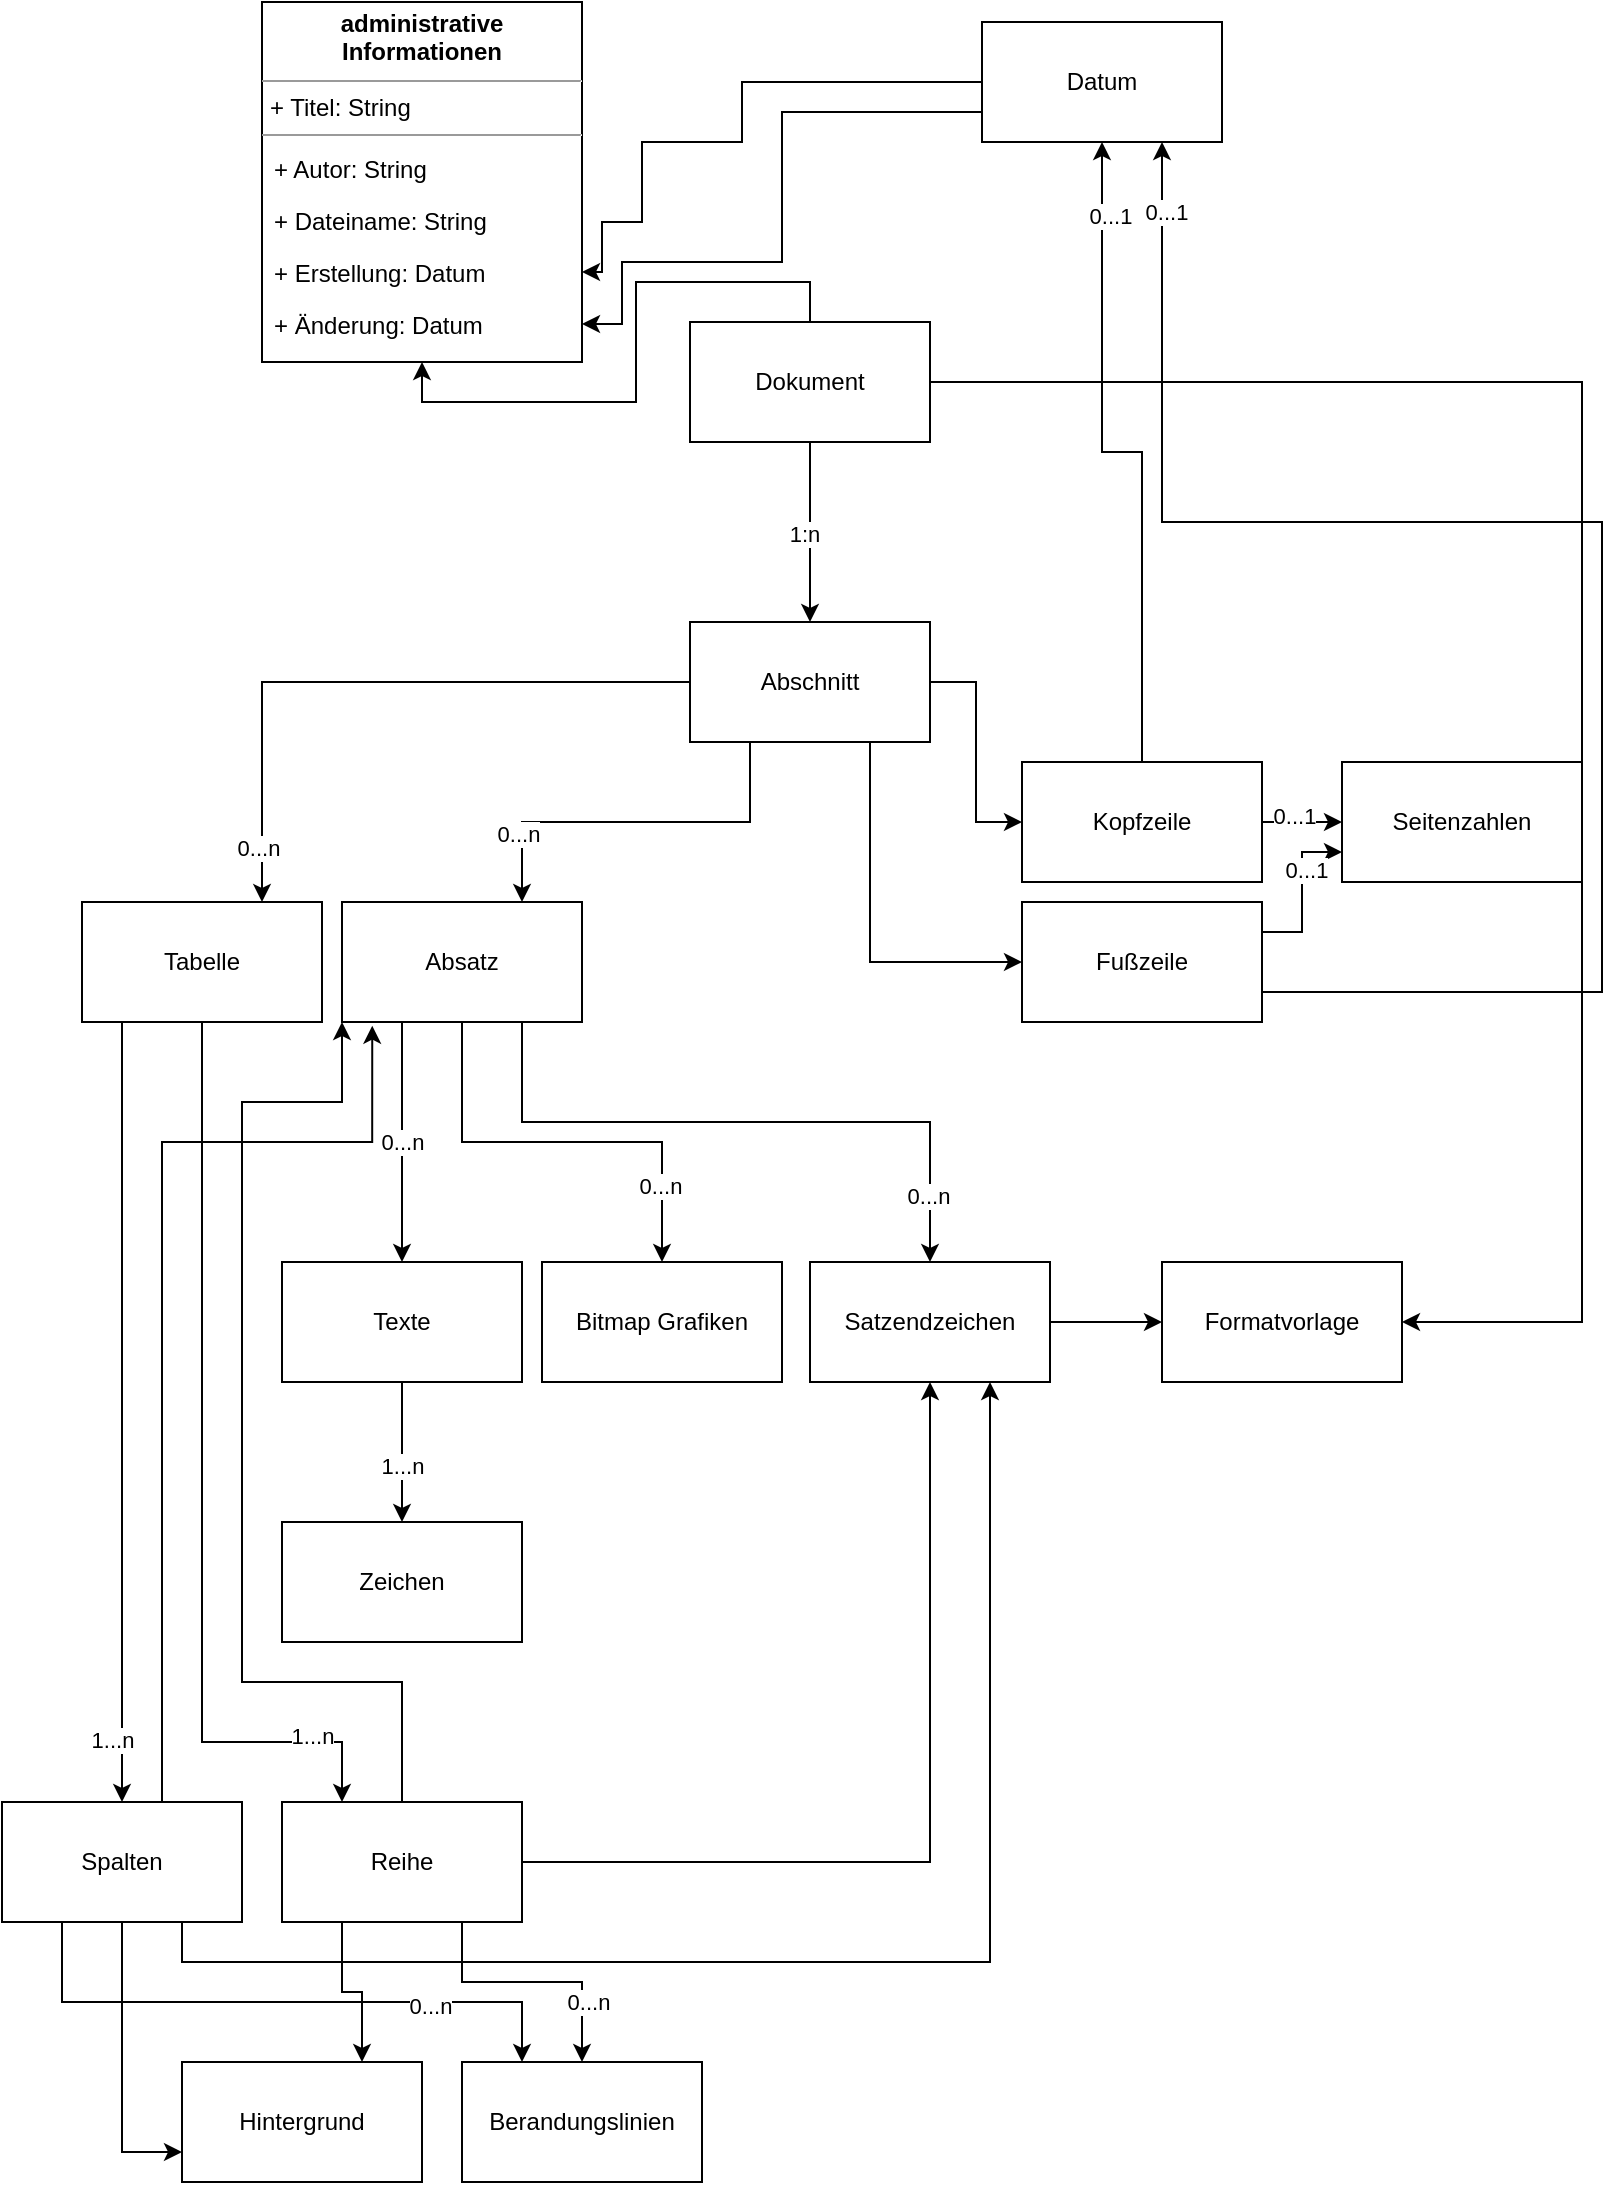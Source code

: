 <mxfile version="22.1.5" type="device">
  <diagram name="Seite-1" id="n7qyjpztk6ZUSvW_JVuO">
    <mxGraphModel dx="903" dy="855" grid="1" gridSize="10" guides="1" tooltips="1" connect="1" arrows="1" fold="1" page="1" pageScale="1" pageWidth="827" pageHeight="1169" math="0" shadow="0">
      <root>
        <mxCell id="0" />
        <mxCell id="1" parent="0" />
        <mxCell id="srSjVzHeeGxkon8FVMmP-34" style="edgeStyle=orthogonalEdgeStyle;rounded=0;orthogonalLoop=1;jettySize=auto;html=1;exitX=1;exitY=0.5;exitDx=0;exitDy=0;entryX=0;entryY=0.5;entryDx=0;entryDy=0;" edge="1" parent="1" source="srSjVzHeeGxkon8FVMmP-1" target="srSjVzHeeGxkon8FVMmP-30">
          <mxGeometry relative="1" as="geometry" />
        </mxCell>
        <mxCell id="srSjVzHeeGxkon8FVMmP-1" value="Satzendzeichen" style="rounded=0;whiteSpace=wrap;html=1;" vertex="1" parent="1">
          <mxGeometry x="414" y="650" width="120" height="60" as="geometry" />
        </mxCell>
        <mxCell id="srSjVzHeeGxkon8FVMmP-18" style="edgeStyle=orthogonalEdgeStyle;rounded=0;orthogonalLoop=1;jettySize=auto;html=1;exitX=1;exitY=0.25;exitDx=0;exitDy=0;entryX=0;entryY=0.75;entryDx=0;entryDy=0;" edge="1" parent="1" source="srSjVzHeeGxkon8FVMmP-2" target="srSjVzHeeGxkon8FVMmP-13">
          <mxGeometry relative="1" as="geometry">
            <Array as="points">
              <mxPoint x="660" y="485" />
              <mxPoint x="660" y="445" />
            </Array>
          </mxGeometry>
        </mxCell>
        <mxCell id="srSjVzHeeGxkon8FVMmP-86" value="0...1" style="edgeLabel;html=1;align=center;verticalAlign=middle;resizable=0;points=[];" vertex="1" connectable="0" parent="srSjVzHeeGxkon8FVMmP-18">
          <mxGeometry x="0.281" y="-2" relative="1" as="geometry">
            <mxPoint as="offset" />
          </mxGeometry>
        </mxCell>
        <mxCell id="srSjVzHeeGxkon8FVMmP-19" style="edgeStyle=orthogonalEdgeStyle;rounded=0;orthogonalLoop=1;jettySize=auto;html=1;exitX=1;exitY=0.75;exitDx=0;exitDy=0;entryX=0.75;entryY=1;entryDx=0;entryDy=0;" edge="1" parent="1" source="srSjVzHeeGxkon8FVMmP-2" target="srSjVzHeeGxkon8FVMmP-80">
          <mxGeometry relative="1" as="geometry">
            <mxPoint x="690" y="525" as="targetPoint" />
            <Array as="points">
              <mxPoint x="810" y="515" />
              <mxPoint x="810" y="280" />
              <mxPoint x="590" y="280" />
            </Array>
          </mxGeometry>
        </mxCell>
        <mxCell id="srSjVzHeeGxkon8FVMmP-85" value="0...1" style="edgeLabel;html=1;align=center;verticalAlign=middle;resizable=0;points=[];" vertex="1" connectable="0" parent="srSjVzHeeGxkon8FVMmP-19">
          <mxGeometry x="0.914" y="-2" relative="1" as="geometry">
            <mxPoint as="offset" />
          </mxGeometry>
        </mxCell>
        <mxCell id="srSjVzHeeGxkon8FVMmP-2" value="Fußzeile" style="rounded=0;whiteSpace=wrap;html=1;" vertex="1" parent="1">
          <mxGeometry x="520" y="470" width="120" height="60" as="geometry" />
        </mxCell>
        <mxCell id="srSjVzHeeGxkon8FVMmP-31" value="0...n" style="edgeStyle=orthogonalEdgeStyle;rounded=0;orthogonalLoop=1;jettySize=auto;html=1;exitX=0.25;exitY=1;exitDx=0;exitDy=0;entryX=0.5;entryY=0;entryDx=0;entryDy=0;" edge="1" parent="1" source="srSjVzHeeGxkon8FVMmP-3" target="srSjVzHeeGxkon8FVMmP-28">
          <mxGeometry relative="1" as="geometry" />
        </mxCell>
        <mxCell id="srSjVzHeeGxkon8FVMmP-32" style="edgeStyle=orthogonalEdgeStyle;rounded=0;orthogonalLoop=1;jettySize=auto;html=1;exitX=0.5;exitY=1;exitDx=0;exitDy=0;" edge="1" parent="1" source="srSjVzHeeGxkon8FVMmP-3" target="srSjVzHeeGxkon8FVMmP-29">
          <mxGeometry relative="1" as="geometry" />
        </mxCell>
        <mxCell id="srSjVzHeeGxkon8FVMmP-36" value="0...n" style="edgeLabel;html=1;align=center;verticalAlign=middle;resizable=0;points=[];" vertex="1" connectable="0" parent="srSjVzHeeGxkon8FVMmP-32">
          <mxGeometry x="0.665" y="-1" relative="1" as="geometry">
            <mxPoint y="-1" as="offset" />
          </mxGeometry>
        </mxCell>
        <mxCell id="srSjVzHeeGxkon8FVMmP-33" style="edgeStyle=orthogonalEdgeStyle;rounded=0;orthogonalLoop=1;jettySize=auto;html=1;exitX=0.75;exitY=1;exitDx=0;exitDy=0;" edge="1" parent="1" source="srSjVzHeeGxkon8FVMmP-3" target="srSjVzHeeGxkon8FVMmP-1">
          <mxGeometry relative="1" as="geometry">
            <Array as="points">
              <mxPoint x="270" y="580" />
              <mxPoint x="474" y="580" />
            </Array>
          </mxGeometry>
        </mxCell>
        <mxCell id="srSjVzHeeGxkon8FVMmP-37" value="0...n" style="edgeLabel;html=1;align=center;verticalAlign=middle;resizable=0;points=[];" vertex="1" connectable="0" parent="srSjVzHeeGxkon8FVMmP-33">
          <mxGeometry x="0.795" y="-1" relative="1" as="geometry">
            <mxPoint as="offset" />
          </mxGeometry>
        </mxCell>
        <mxCell id="srSjVzHeeGxkon8FVMmP-3" value="Absatz" style="rounded=0;whiteSpace=wrap;html=1;" vertex="1" parent="1">
          <mxGeometry x="180" y="470" width="120" height="60" as="geometry" />
        </mxCell>
        <mxCell id="srSjVzHeeGxkon8FVMmP-16" style="edgeStyle=orthogonalEdgeStyle;rounded=0;orthogonalLoop=1;jettySize=auto;html=1;exitX=1;exitY=0.5;exitDx=0;exitDy=0;entryX=0;entryY=0.5;entryDx=0;entryDy=0;" edge="1" parent="1" source="srSjVzHeeGxkon8FVMmP-4" target="srSjVzHeeGxkon8FVMmP-13">
          <mxGeometry relative="1" as="geometry" />
        </mxCell>
        <mxCell id="srSjVzHeeGxkon8FVMmP-20" value="0...1" style="edgeLabel;html=1;align=center;verticalAlign=middle;resizable=0;points=[];" vertex="1" connectable="0" parent="srSjVzHeeGxkon8FVMmP-16">
          <mxGeometry x="-0.195" y="3" relative="1" as="geometry">
            <mxPoint as="offset" />
          </mxGeometry>
        </mxCell>
        <mxCell id="srSjVzHeeGxkon8FVMmP-83" style="edgeStyle=orthogonalEdgeStyle;rounded=0;orthogonalLoop=1;jettySize=auto;html=1;exitX=0.5;exitY=0;exitDx=0;exitDy=0;entryX=0.5;entryY=1;entryDx=0;entryDy=0;" edge="1" parent="1" source="srSjVzHeeGxkon8FVMmP-4" target="srSjVzHeeGxkon8FVMmP-80">
          <mxGeometry relative="1" as="geometry" />
        </mxCell>
        <mxCell id="srSjVzHeeGxkon8FVMmP-84" value="0...1" style="edgeLabel;html=1;align=center;verticalAlign=middle;resizable=0;points=[];" vertex="1" connectable="0" parent="srSjVzHeeGxkon8FVMmP-83">
          <mxGeometry x="0.78" y="-4" relative="1" as="geometry">
            <mxPoint as="offset" />
          </mxGeometry>
        </mxCell>
        <mxCell id="srSjVzHeeGxkon8FVMmP-4" value="Kopfzeile" style="rounded=0;whiteSpace=wrap;html=1;" vertex="1" parent="1">
          <mxGeometry x="520" y="400" width="120" height="60" as="geometry" />
        </mxCell>
        <mxCell id="srSjVzHeeGxkon8FVMmP-46" style="edgeStyle=orthogonalEdgeStyle;rounded=0;orthogonalLoop=1;jettySize=auto;html=1;exitX=0.25;exitY=1;exitDx=0;exitDy=0;" edge="1" parent="1" source="srSjVzHeeGxkon8FVMmP-5" target="srSjVzHeeGxkon8FVMmP-42">
          <mxGeometry relative="1" as="geometry">
            <Array as="points">
              <mxPoint x="70" y="530" />
            </Array>
          </mxGeometry>
        </mxCell>
        <mxCell id="srSjVzHeeGxkon8FVMmP-48" value="1...n" style="edgeLabel;html=1;align=center;verticalAlign=middle;resizable=0;points=[];" vertex="1" connectable="0" parent="srSjVzHeeGxkon8FVMmP-46">
          <mxGeometry x="0.841" y="-5" relative="1" as="geometry">
            <mxPoint y="1" as="offset" />
          </mxGeometry>
        </mxCell>
        <mxCell id="srSjVzHeeGxkon8FVMmP-47" style="edgeStyle=orthogonalEdgeStyle;rounded=0;orthogonalLoop=1;jettySize=auto;html=1;exitX=0.5;exitY=1;exitDx=0;exitDy=0;entryX=0.25;entryY=0;entryDx=0;entryDy=0;" edge="1" parent="1" source="srSjVzHeeGxkon8FVMmP-5" target="srSjVzHeeGxkon8FVMmP-43">
          <mxGeometry relative="1" as="geometry">
            <Array as="points">
              <mxPoint x="110" y="890" />
              <mxPoint x="180" y="890" />
            </Array>
          </mxGeometry>
        </mxCell>
        <mxCell id="srSjVzHeeGxkon8FVMmP-49" value="1...n" style="edgeLabel;html=1;align=center;verticalAlign=middle;resizable=0;points=[];" vertex="1" connectable="0" parent="srSjVzHeeGxkon8FVMmP-47">
          <mxGeometry x="0.805" y="3" relative="1" as="geometry">
            <mxPoint as="offset" />
          </mxGeometry>
        </mxCell>
        <mxCell id="srSjVzHeeGxkon8FVMmP-5" value="Tabelle" style="rounded=0;whiteSpace=wrap;html=1;" vertex="1" parent="1">
          <mxGeometry x="50" y="470" width="120" height="60" as="geometry" />
        </mxCell>
        <mxCell id="srSjVzHeeGxkon8FVMmP-8" style="edgeStyle=orthogonalEdgeStyle;rounded=0;orthogonalLoop=1;jettySize=auto;html=1;exitX=0.5;exitY=1;exitDx=0;exitDy=0;entryX=0.5;entryY=0;entryDx=0;entryDy=0;" edge="1" parent="1" source="srSjVzHeeGxkon8FVMmP-6" target="srSjVzHeeGxkon8FVMmP-7">
          <mxGeometry relative="1" as="geometry" />
        </mxCell>
        <mxCell id="srSjVzHeeGxkon8FVMmP-9" value="1:n" style="edgeLabel;html=1;align=center;verticalAlign=middle;resizable=0;points=[];" vertex="1" connectable="0" parent="srSjVzHeeGxkon8FVMmP-8">
          <mxGeometry x="-0.014" y="-3" relative="1" as="geometry">
            <mxPoint y="1" as="offset" />
          </mxGeometry>
        </mxCell>
        <mxCell id="srSjVzHeeGxkon8FVMmP-35" style="edgeStyle=orthogonalEdgeStyle;rounded=0;orthogonalLoop=1;jettySize=auto;html=1;exitX=1;exitY=0.5;exitDx=0;exitDy=0;entryX=1;entryY=0.5;entryDx=0;entryDy=0;" edge="1" parent="1" source="srSjVzHeeGxkon8FVMmP-6" target="srSjVzHeeGxkon8FVMmP-30">
          <mxGeometry relative="1" as="geometry">
            <Array as="points">
              <mxPoint x="800" y="210" />
              <mxPoint x="800" y="680" />
            </Array>
          </mxGeometry>
        </mxCell>
        <mxCell id="srSjVzHeeGxkon8FVMmP-73" style="edgeStyle=orthogonalEdgeStyle;rounded=0;orthogonalLoop=1;jettySize=auto;html=1;exitX=0.5;exitY=0;exitDx=0;exitDy=0;entryX=0.5;entryY=1;entryDx=0;entryDy=0;" edge="1" parent="1" source="srSjVzHeeGxkon8FVMmP-6" target="srSjVzHeeGxkon8FVMmP-74">
          <mxGeometry relative="1" as="geometry">
            <mxPoint x="420" y="120" as="targetPoint" />
          </mxGeometry>
        </mxCell>
        <mxCell id="srSjVzHeeGxkon8FVMmP-6" value="Dokument" style="rounded=0;whiteSpace=wrap;html=1;" vertex="1" parent="1">
          <mxGeometry x="354" y="180" width="120" height="60" as="geometry" />
        </mxCell>
        <mxCell id="srSjVzHeeGxkon8FVMmP-10" style="edgeStyle=orthogonalEdgeStyle;rounded=0;orthogonalLoop=1;jettySize=auto;html=1;exitX=1;exitY=0.5;exitDx=0;exitDy=0;entryX=0;entryY=0.5;entryDx=0;entryDy=0;" edge="1" parent="1" source="srSjVzHeeGxkon8FVMmP-7" target="srSjVzHeeGxkon8FVMmP-4">
          <mxGeometry relative="1" as="geometry" />
        </mxCell>
        <mxCell id="srSjVzHeeGxkon8FVMmP-11" style="edgeStyle=orthogonalEdgeStyle;rounded=0;orthogonalLoop=1;jettySize=auto;html=1;exitX=0.75;exitY=1;exitDx=0;exitDy=0;entryX=0;entryY=0.5;entryDx=0;entryDy=0;" edge="1" parent="1" source="srSjVzHeeGxkon8FVMmP-7" target="srSjVzHeeGxkon8FVMmP-2">
          <mxGeometry relative="1" as="geometry" />
        </mxCell>
        <mxCell id="srSjVzHeeGxkon8FVMmP-24" style="edgeStyle=orthogonalEdgeStyle;rounded=0;orthogonalLoop=1;jettySize=auto;html=1;exitX=0.25;exitY=1;exitDx=0;exitDy=0;entryX=0.75;entryY=0;entryDx=0;entryDy=0;" edge="1" parent="1" source="srSjVzHeeGxkon8FVMmP-7" target="srSjVzHeeGxkon8FVMmP-3">
          <mxGeometry relative="1" as="geometry" />
        </mxCell>
        <mxCell id="srSjVzHeeGxkon8FVMmP-27" value="0...n" style="edgeLabel;html=1;align=center;verticalAlign=middle;resizable=0;points=[];" vertex="1" connectable="0" parent="srSjVzHeeGxkon8FVMmP-24">
          <mxGeometry x="0.646" y="-2" relative="1" as="geometry">
            <mxPoint as="offset" />
          </mxGeometry>
        </mxCell>
        <mxCell id="srSjVzHeeGxkon8FVMmP-25" style="edgeStyle=orthogonalEdgeStyle;rounded=0;orthogonalLoop=1;jettySize=auto;html=1;exitX=0;exitY=0.5;exitDx=0;exitDy=0;entryX=0.75;entryY=0;entryDx=0;entryDy=0;" edge="1" parent="1" source="srSjVzHeeGxkon8FVMmP-7" target="srSjVzHeeGxkon8FVMmP-5">
          <mxGeometry relative="1" as="geometry" />
        </mxCell>
        <mxCell id="srSjVzHeeGxkon8FVMmP-26" value="0...n" style="edgeLabel;html=1;align=center;verticalAlign=middle;resizable=0;points=[];" vertex="1" connectable="0" parent="srSjVzHeeGxkon8FVMmP-25">
          <mxGeometry x="0.834" y="-2" relative="1" as="geometry">
            <mxPoint as="offset" />
          </mxGeometry>
        </mxCell>
        <mxCell id="srSjVzHeeGxkon8FVMmP-7" value="Abschnitt" style="rounded=0;whiteSpace=wrap;html=1;" vertex="1" parent="1">
          <mxGeometry x="354" y="330" width="120" height="60" as="geometry" />
        </mxCell>
        <mxCell id="srSjVzHeeGxkon8FVMmP-13" value="Seitenzahlen" style="whiteSpace=wrap;html=1;" vertex="1" parent="1">
          <mxGeometry x="680" y="400" width="120" height="60" as="geometry" />
        </mxCell>
        <mxCell id="srSjVzHeeGxkon8FVMmP-40" style="edgeStyle=orthogonalEdgeStyle;rounded=0;orthogonalLoop=1;jettySize=auto;html=1;exitX=0.5;exitY=1;exitDx=0;exitDy=0;entryX=0.5;entryY=0;entryDx=0;entryDy=0;" edge="1" parent="1" source="srSjVzHeeGxkon8FVMmP-28" target="srSjVzHeeGxkon8FVMmP-39">
          <mxGeometry relative="1" as="geometry" />
        </mxCell>
        <mxCell id="srSjVzHeeGxkon8FVMmP-41" value="1...n" style="edgeLabel;html=1;align=center;verticalAlign=middle;resizable=0;points=[];" vertex="1" connectable="0" parent="srSjVzHeeGxkon8FVMmP-40">
          <mxGeometry x="0.161" relative="1" as="geometry">
            <mxPoint y="1" as="offset" />
          </mxGeometry>
        </mxCell>
        <mxCell id="srSjVzHeeGxkon8FVMmP-28" value="Texte" style="whiteSpace=wrap;html=1;" vertex="1" parent="1">
          <mxGeometry x="150" y="650" width="120" height="60" as="geometry" />
        </mxCell>
        <mxCell id="srSjVzHeeGxkon8FVMmP-29" value="Bitmap Grafiken&lt;br&gt;" style="whiteSpace=wrap;html=1;" vertex="1" parent="1">
          <mxGeometry x="280" y="650" width="120" height="60" as="geometry" />
        </mxCell>
        <mxCell id="srSjVzHeeGxkon8FVMmP-30" value="Formatvorlage" style="whiteSpace=wrap;html=1;" vertex="1" parent="1">
          <mxGeometry x="590" y="650" width="120" height="60" as="geometry" />
        </mxCell>
        <mxCell id="srSjVzHeeGxkon8FVMmP-39" value="Zeichen" style="whiteSpace=wrap;html=1;" vertex="1" parent="1">
          <mxGeometry x="150" y="780" width="120" height="60" as="geometry" />
        </mxCell>
        <mxCell id="srSjVzHeeGxkon8FVMmP-45" style="edgeStyle=orthogonalEdgeStyle;rounded=0;orthogonalLoop=1;jettySize=auto;html=1;exitX=0.75;exitY=1;exitDx=0;exitDy=0;entryX=0.75;entryY=1;entryDx=0;entryDy=0;" edge="1" parent="1" source="srSjVzHeeGxkon8FVMmP-42" target="srSjVzHeeGxkon8FVMmP-1">
          <mxGeometry relative="1" as="geometry" />
        </mxCell>
        <mxCell id="srSjVzHeeGxkon8FVMmP-54" style="edgeStyle=orthogonalEdgeStyle;rounded=0;orthogonalLoop=1;jettySize=auto;html=1;exitX=0.5;exitY=1;exitDx=0;exitDy=0;entryX=0;entryY=0.75;entryDx=0;entryDy=0;" edge="1" parent="1" source="srSjVzHeeGxkon8FVMmP-42" target="srSjVzHeeGxkon8FVMmP-52">
          <mxGeometry relative="1" as="geometry" />
        </mxCell>
        <mxCell id="srSjVzHeeGxkon8FVMmP-55" style="edgeStyle=orthogonalEdgeStyle;rounded=0;orthogonalLoop=1;jettySize=auto;html=1;exitX=0.25;exitY=1;exitDx=0;exitDy=0;entryX=0.25;entryY=0;entryDx=0;entryDy=0;" edge="1" parent="1" source="srSjVzHeeGxkon8FVMmP-42" target="srSjVzHeeGxkon8FVMmP-53">
          <mxGeometry relative="1" as="geometry">
            <Array as="points">
              <mxPoint x="40" y="1020" />
              <mxPoint x="270" y="1020" />
            </Array>
          </mxGeometry>
        </mxCell>
        <mxCell id="srSjVzHeeGxkon8FVMmP-58" value="0...n" style="edgeLabel;html=1;align=center;verticalAlign=middle;resizable=0;points=[];" vertex="1" connectable="0" parent="srSjVzHeeGxkon8FVMmP-55">
          <mxGeometry x="0.492" y="-2" relative="1" as="geometry">
            <mxPoint as="offset" />
          </mxGeometry>
        </mxCell>
        <mxCell id="srSjVzHeeGxkon8FVMmP-42" value="Spalten" style="whiteSpace=wrap;html=1;" vertex="1" parent="1">
          <mxGeometry x="10" y="920" width="120" height="60" as="geometry" />
        </mxCell>
        <mxCell id="srSjVzHeeGxkon8FVMmP-44" style="edgeStyle=orthogonalEdgeStyle;rounded=0;orthogonalLoop=1;jettySize=auto;html=1;exitX=1;exitY=0.5;exitDx=0;exitDy=0;entryX=0.5;entryY=1;entryDx=0;entryDy=0;" edge="1" parent="1" source="srSjVzHeeGxkon8FVMmP-43" target="srSjVzHeeGxkon8FVMmP-1">
          <mxGeometry relative="1" as="geometry" />
        </mxCell>
        <mxCell id="srSjVzHeeGxkon8FVMmP-50" style="edgeStyle=orthogonalEdgeStyle;rounded=0;orthogonalLoop=1;jettySize=auto;html=1;exitX=0.5;exitY=0;exitDx=0;exitDy=0;entryX=0;entryY=1;entryDx=0;entryDy=0;" edge="1" parent="1" source="srSjVzHeeGxkon8FVMmP-43" target="srSjVzHeeGxkon8FVMmP-3">
          <mxGeometry relative="1" as="geometry">
            <Array as="points">
              <mxPoint x="210" y="860" />
              <mxPoint x="130" y="860" />
              <mxPoint x="130" y="570" />
              <mxPoint x="180" y="570" />
            </Array>
          </mxGeometry>
        </mxCell>
        <mxCell id="srSjVzHeeGxkon8FVMmP-56" style="edgeStyle=orthogonalEdgeStyle;rounded=0;orthogonalLoop=1;jettySize=auto;html=1;exitX=0.25;exitY=1;exitDx=0;exitDy=0;entryX=0.75;entryY=0;entryDx=0;entryDy=0;" edge="1" parent="1" source="srSjVzHeeGxkon8FVMmP-43" target="srSjVzHeeGxkon8FVMmP-52">
          <mxGeometry relative="1" as="geometry" />
        </mxCell>
        <mxCell id="srSjVzHeeGxkon8FVMmP-57" style="edgeStyle=orthogonalEdgeStyle;rounded=0;orthogonalLoop=1;jettySize=auto;html=1;exitX=0.75;exitY=1;exitDx=0;exitDy=0;entryX=0.5;entryY=0;entryDx=0;entryDy=0;" edge="1" parent="1" source="srSjVzHeeGxkon8FVMmP-43" target="srSjVzHeeGxkon8FVMmP-53">
          <mxGeometry relative="1" as="geometry">
            <Array as="points">
              <mxPoint x="240" y="1010" />
              <mxPoint x="300" y="1010" />
            </Array>
          </mxGeometry>
        </mxCell>
        <mxCell id="srSjVzHeeGxkon8FVMmP-59" value="0...n" style="edgeLabel;html=1;align=center;verticalAlign=middle;resizable=0;points=[];" vertex="1" connectable="0" parent="srSjVzHeeGxkon8FVMmP-57">
          <mxGeometry x="0.548" y="3" relative="1" as="geometry">
            <mxPoint y="-1" as="offset" />
          </mxGeometry>
        </mxCell>
        <mxCell id="srSjVzHeeGxkon8FVMmP-43" value="Reihe" style="whiteSpace=wrap;html=1;" vertex="1" parent="1">
          <mxGeometry x="150" y="920" width="120" height="60" as="geometry" />
        </mxCell>
        <mxCell id="srSjVzHeeGxkon8FVMmP-51" style="edgeStyle=orthogonalEdgeStyle;rounded=0;orthogonalLoop=1;jettySize=auto;html=1;exitX=0.75;exitY=0;exitDx=0;exitDy=0;entryX=0.126;entryY=1.031;entryDx=0;entryDy=0;entryPerimeter=0;" edge="1" parent="1" source="srSjVzHeeGxkon8FVMmP-42" target="srSjVzHeeGxkon8FVMmP-3">
          <mxGeometry relative="1" as="geometry">
            <Array as="points">
              <mxPoint x="90" y="920" />
              <mxPoint x="90" y="590" />
              <mxPoint x="195" y="590" />
            </Array>
          </mxGeometry>
        </mxCell>
        <mxCell id="srSjVzHeeGxkon8FVMmP-52" value="Hintergrund" style="whiteSpace=wrap;html=1;" vertex="1" parent="1">
          <mxGeometry x="100" y="1050" width="120" height="60" as="geometry" />
        </mxCell>
        <mxCell id="srSjVzHeeGxkon8FVMmP-53" value="Berandungslinien" style="whiteSpace=wrap;html=1;" vertex="1" parent="1">
          <mxGeometry x="240" y="1050" width="120" height="60" as="geometry" />
        </mxCell>
        <mxCell id="srSjVzHeeGxkon8FVMmP-74" value="&lt;p style=&quot;margin:0px;margin-top:4px;text-align:center;&quot;&gt;&lt;b&gt;administrative Informationen&lt;/b&gt;&lt;/p&gt;&lt;hr size=&quot;1&quot;&gt;&lt;p style=&quot;margin:0px;margin-left:4px;&quot;&gt;+ Titel: String&lt;/p&gt;&lt;hr size=&quot;1&quot;&gt;&lt;p style=&quot;margin:0px;margin-left:4px;&quot;&gt;&lt;br&gt;&lt;/p&gt;" style="verticalAlign=top;align=left;overflow=fill;fontSize=12;fontFamily=Helvetica;html=1;whiteSpace=wrap;" vertex="1" parent="1">
          <mxGeometry x="140" y="20" width="160" height="180" as="geometry" />
        </mxCell>
        <mxCell id="srSjVzHeeGxkon8FVMmP-76" value="+ Autor: String" style="text;strokeColor=none;fillColor=none;align=left;verticalAlign=top;spacingLeft=4;spacingRight=4;overflow=hidden;rotatable=0;points=[[0,0.5],[1,0.5]];portConstraint=eastwest;whiteSpace=wrap;html=1;" vertex="1" parent="1">
          <mxGeometry x="140" y="90" width="160" height="26" as="geometry" />
        </mxCell>
        <mxCell id="srSjVzHeeGxkon8FVMmP-77" value="+ Dateiname: String" style="text;strokeColor=none;fillColor=none;align=left;verticalAlign=top;spacingLeft=4;spacingRight=4;overflow=hidden;rotatable=0;points=[[0,0.5],[1,0.5]];portConstraint=eastwest;whiteSpace=wrap;html=1;" vertex="1" parent="1">
          <mxGeometry x="140" y="116" width="160" height="26" as="geometry" />
        </mxCell>
        <mxCell id="srSjVzHeeGxkon8FVMmP-78" value="+ Erstellung: Datum" style="text;strokeColor=none;fillColor=none;align=left;verticalAlign=top;spacingLeft=4;spacingRight=4;overflow=hidden;rotatable=0;points=[[0,0.5],[1,0.5]];portConstraint=eastwest;whiteSpace=wrap;html=1;" vertex="1" parent="1">
          <mxGeometry x="140" y="142" width="160" height="26" as="geometry" />
        </mxCell>
        <mxCell id="srSjVzHeeGxkon8FVMmP-79" value="+ Änderung: Datum" style="text;strokeColor=none;fillColor=none;align=left;verticalAlign=top;spacingLeft=4;spacingRight=4;overflow=hidden;rotatable=0;points=[[0,0.5],[1,0.5]];portConstraint=eastwest;whiteSpace=wrap;html=1;" vertex="1" parent="1">
          <mxGeometry x="140" y="168" width="160" height="26" as="geometry" />
        </mxCell>
        <mxCell id="srSjVzHeeGxkon8FVMmP-81" style="edgeStyle=orthogonalEdgeStyle;rounded=0;orthogonalLoop=1;jettySize=auto;html=1;exitX=0;exitY=0.5;exitDx=0;exitDy=0;entryX=1;entryY=0.5;entryDx=0;entryDy=0;" edge="1" parent="1" source="srSjVzHeeGxkon8FVMmP-80" target="srSjVzHeeGxkon8FVMmP-78">
          <mxGeometry relative="1" as="geometry">
            <Array as="points">
              <mxPoint x="380" y="60" />
              <mxPoint x="380" y="90" />
              <mxPoint x="330" y="90" />
              <mxPoint x="330" y="130" />
              <mxPoint x="310" y="130" />
              <mxPoint x="310" y="155" />
            </Array>
          </mxGeometry>
        </mxCell>
        <mxCell id="srSjVzHeeGxkon8FVMmP-82" style="edgeStyle=orthogonalEdgeStyle;rounded=0;orthogonalLoop=1;jettySize=auto;html=1;exitX=0;exitY=0.75;exitDx=0;exitDy=0;entryX=1;entryY=0.5;entryDx=0;entryDy=0;" edge="1" parent="1" source="srSjVzHeeGxkon8FVMmP-80" target="srSjVzHeeGxkon8FVMmP-79">
          <mxGeometry relative="1" as="geometry">
            <Array as="points">
              <mxPoint x="400" y="75" />
              <mxPoint x="400" y="150" />
              <mxPoint x="320" y="150" />
              <mxPoint x="320" y="181" />
            </Array>
          </mxGeometry>
        </mxCell>
        <mxCell id="srSjVzHeeGxkon8FVMmP-80" value="Datum" style="whiteSpace=wrap;html=1;" vertex="1" parent="1">
          <mxGeometry x="500" y="30" width="120" height="60" as="geometry" />
        </mxCell>
      </root>
    </mxGraphModel>
  </diagram>
</mxfile>
